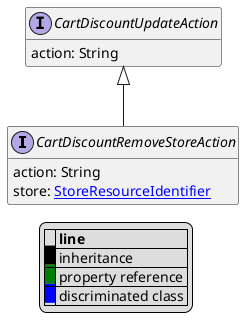 @startuml

hide empty fields
hide empty methods
legend
|= |= line |
|<back:black>   </back>| inheritance |
|<back:green>   </back>| property reference |
|<back:blue>   </back>| discriminated class |
endlegend
interface CartDiscountRemoveStoreAction [[CartDiscountRemoveStoreAction.svg]] extends CartDiscountUpdateAction {
    action: String
    store: [[StoreResourceIdentifier.svg StoreResourceIdentifier]]
}
interface CartDiscountUpdateAction [[CartDiscountUpdateAction.svg]]  {
    action: String
}





@enduml
